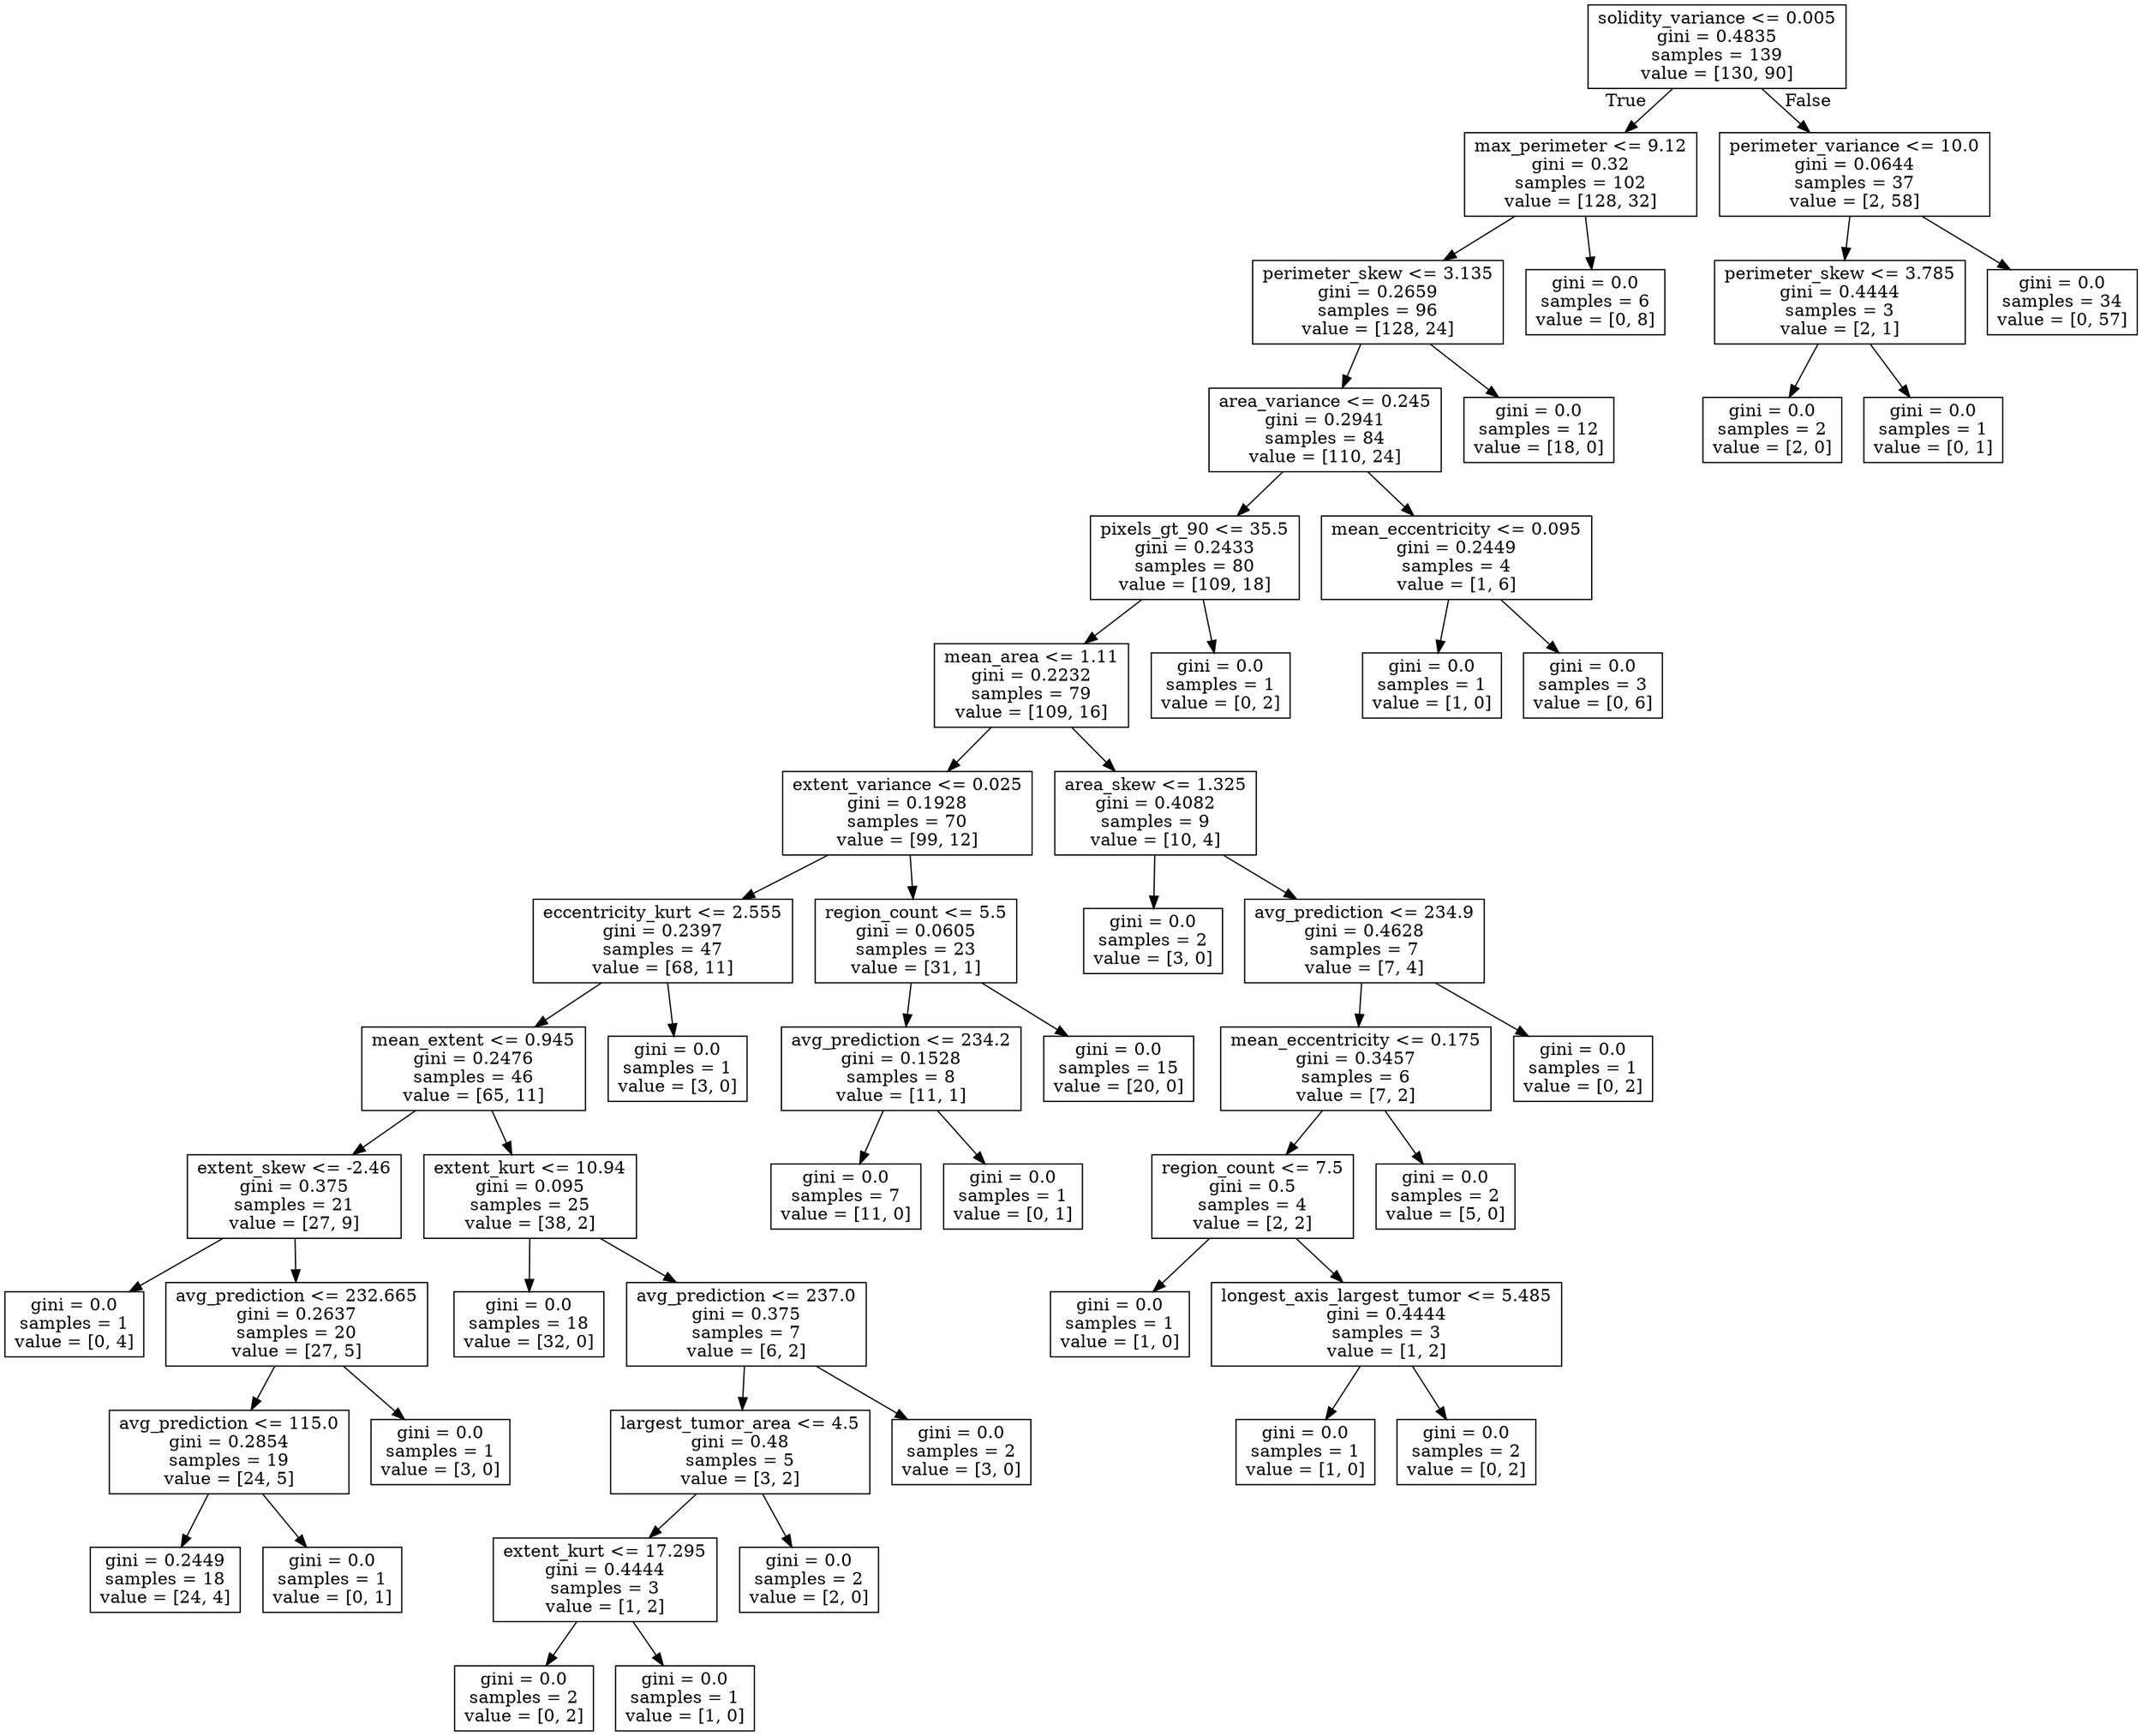 digraph Tree {
node [shape=box] ;
0 [label="solidity_variance <= 0.005\ngini = 0.4835\nsamples = 139\nvalue = [130, 90]"] ;
1 [label="max_perimeter <= 9.12\ngini = 0.32\nsamples = 102\nvalue = [128, 32]"] ;
0 -> 1 [labeldistance=2.5, labelangle=45, headlabel="True"] ;
2 [label="perimeter_skew <= 3.135\ngini = 0.2659\nsamples = 96\nvalue = [128, 24]"] ;
1 -> 2 ;
3 [label="area_variance <= 0.245\ngini = 0.2941\nsamples = 84\nvalue = [110, 24]"] ;
2 -> 3 ;
4 [label="pixels_gt_90 <= 35.5\ngini = 0.2433\nsamples = 80\nvalue = [109, 18]"] ;
3 -> 4 ;
5 [label="mean_area <= 1.11\ngini = 0.2232\nsamples = 79\nvalue = [109, 16]"] ;
4 -> 5 ;
6 [label="extent_variance <= 0.025\ngini = 0.1928\nsamples = 70\nvalue = [99, 12]"] ;
5 -> 6 ;
7 [label="eccentricity_kurt <= 2.555\ngini = 0.2397\nsamples = 47\nvalue = [68, 11]"] ;
6 -> 7 ;
8 [label="mean_extent <= 0.945\ngini = 0.2476\nsamples = 46\nvalue = [65, 11]"] ;
7 -> 8 ;
9 [label="extent_skew <= -2.46\ngini = 0.375\nsamples = 21\nvalue = [27, 9]"] ;
8 -> 9 ;
10 [label="gini = 0.0\nsamples = 1\nvalue = [0, 4]"] ;
9 -> 10 ;
11 [label="avg_prediction <= 232.665\ngini = 0.2637\nsamples = 20\nvalue = [27, 5]"] ;
9 -> 11 ;
12 [label="avg_prediction <= 115.0\ngini = 0.2854\nsamples = 19\nvalue = [24, 5]"] ;
11 -> 12 ;
13 [label="gini = 0.2449\nsamples = 18\nvalue = [24, 4]"] ;
12 -> 13 ;
14 [label="gini = 0.0\nsamples = 1\nvalue = [0, 1]"] ;
12 -> 14 ;
15 [label="gini = 0.0\nsamples = 1\nvalue = [3, 0]"] ;
11 -> 15 ;
16 [label="extent_kurt <= 10.94\ngini = 0.095\nsamples = 25\nvalue = [38, 2]"] ;
8 -> 16 ;
17 [label="gini = 0.0\nsamples = 18\nvalue = [32, 0]"] ;
16 -> 17 ;
18 [label="avg_prediction <= 237.0\ngini = 0.375\nsamples = 7\nvalue = [6, 2]"] ;
16 -> 18 ;
19 [label="largest_tumor_area <= 4.5\ngini = 0.48\nsamples = 5\nvalue = [3, 2]"] ;
18 -> 19 ;
20 [label="extent_kurt <= 17.295\ngini = 0.4444\nsamples = 3\nvalue = [1, 2]"] ;
19 -> 20 ;
21 [label="gini = 0.0\nsamples = 2\nvalue = [0, 2]"] ;
20 -> 21 ;
22 [label="gini = 0.0\nsamples = 1\nvalue = [1, 0]"] ;
20 -> 22 ;
23 [label="gini = 0.0\nsamples = 2\nvalue = [2, 0]"] ;
19 -> 23 ;
24 [label="gini = 0.0\nsamples = 2\nvalue = [3, 0]"] ;
18 -> 24 ;
25 [label="gini = 0.0\nsamples = 1\nvalue = [3, 0]"] ;
7 -> 25 ;
26 [label="region_count <= 5.5\ngini = 0.0605\nsamples = 23\nvalue = [31, 1]"] ;
6 -> 26 ;
27 [label="avg_prediction <= 234.2\ngini = 0.1528\nsamples = 8\nvalue = [11, 1]"] ;
26 -> 27 ;
28 [label="gini = 0.0\nsamples = 7\nvalue = [11, 0]"] ;
27 -> 28 ;
29 [label="gini = 0.0\nsamples = 1\nvalue = [0, 1]"] ;
27 -> 29 ;
30 [label="gini = 0.0\nsamples = 15\nvalue = [20, 0]"] ;
26 -> 30 ;
31 [label="area_skew <= 1.325\ngini = 0.4082\nsamples = 9\nvalue = [10, 4]"] ;
5 -> 31 ;
32 [label="gini = 0.0\nsamples = 2\nvalue = [3, 0]"] ;
31 -> 32 ;
33 [label="avg_prediction <= 234.9\ngini = 0.4628\nsamples = 7\nvalue = [7, 4]"] ;
31 -> 33 ;
34 [label="mean_eccentricity <= 0.175\ngini = 0.3457\nsamples = 6\nvalue = [7, 2]"] ;
33 -> 34 ;
35 [label="region_count <= 7.5\ngini = 0.5\nsamples = 4\nvalue = [2, 2]"] ;
34 -> 35 ;
36 [label="gini = 0.0\nsamples = 1\nvalue = [1, 0]"] ;
35 -> 36 ;
37 [label="longest_axis_largest_tumor <= 5.485\ngini = 0.4444\nsamples = 3\nvalue = [1, 2]"] ;
35 -> 37 ;
38 [label="gini = 0.0\nsamples = 1\nvalue = [1, 0]"] ;
37 -> 38 ;
39 [label="gini = 0.0\nsamples = 2\nvalue = [0, 2]"] ;
37 -> 39 ;
40 [label="gini = 0.0\nsamples = 2\nvalue = [5, 0]"] ;
34 -> 40 ;
41 [label="gini = 0.0\nsamples = 1\nvalue = [0, 2]"] ;
33 -> 41 ;
42 [label="gini = 0.0\nsamples = 1\nvalue = [0, 2]"] ;
4 -> 42 ;
43 [label="mean_eccentricity <= 0.095\ngini = 0.2449\nsamples = 4\nvalue = [1, 6]"] ;
3 -> 43 ;
44 [label="gini = 0.0\nsamples = 1\nvalue = [1, 0]"] ;
43 -> 44 ;
45 [label="gini = 0.0\nsamples = 3\nvalue = [0, 6]"] ;
43 -> 45 ;
46 [label="gini = 0.0\nsamples = 12\nvalue = [18, 0]"] ;
2 -> 46 ;
47 [label="gini = 0.0\nsamples = 6\nvalue = [0, 8]"] ;
1 -> 47 ;
48 [label="perimeter_variance <= 10.0\ngini = 0.0644\nsamples = 37\nvalue = [2, 58]"] ;
0 -> 48 [labeldistance=2.5, labelangle=-45, headlabel="False"] ;
49 [label="perimeter_skew <= 3.785\ngini = 0.4444\nsamples = 3\nvalue = [2, 1]"] ;
48 -> 49 ;
50 [label="gini = 0.0\nsamples = 2\nvalue = [2, 0]"] ;
49 -> 50 ;
51 [label="gini = 0.0\nsamples = 1\nvalue = [0, 1]"] ;
49 -> 51 ;
52 [label="gini = 0.0\nsamples = 34\nvalue = [0, 57]"] ;
48 -> 52 ;
}